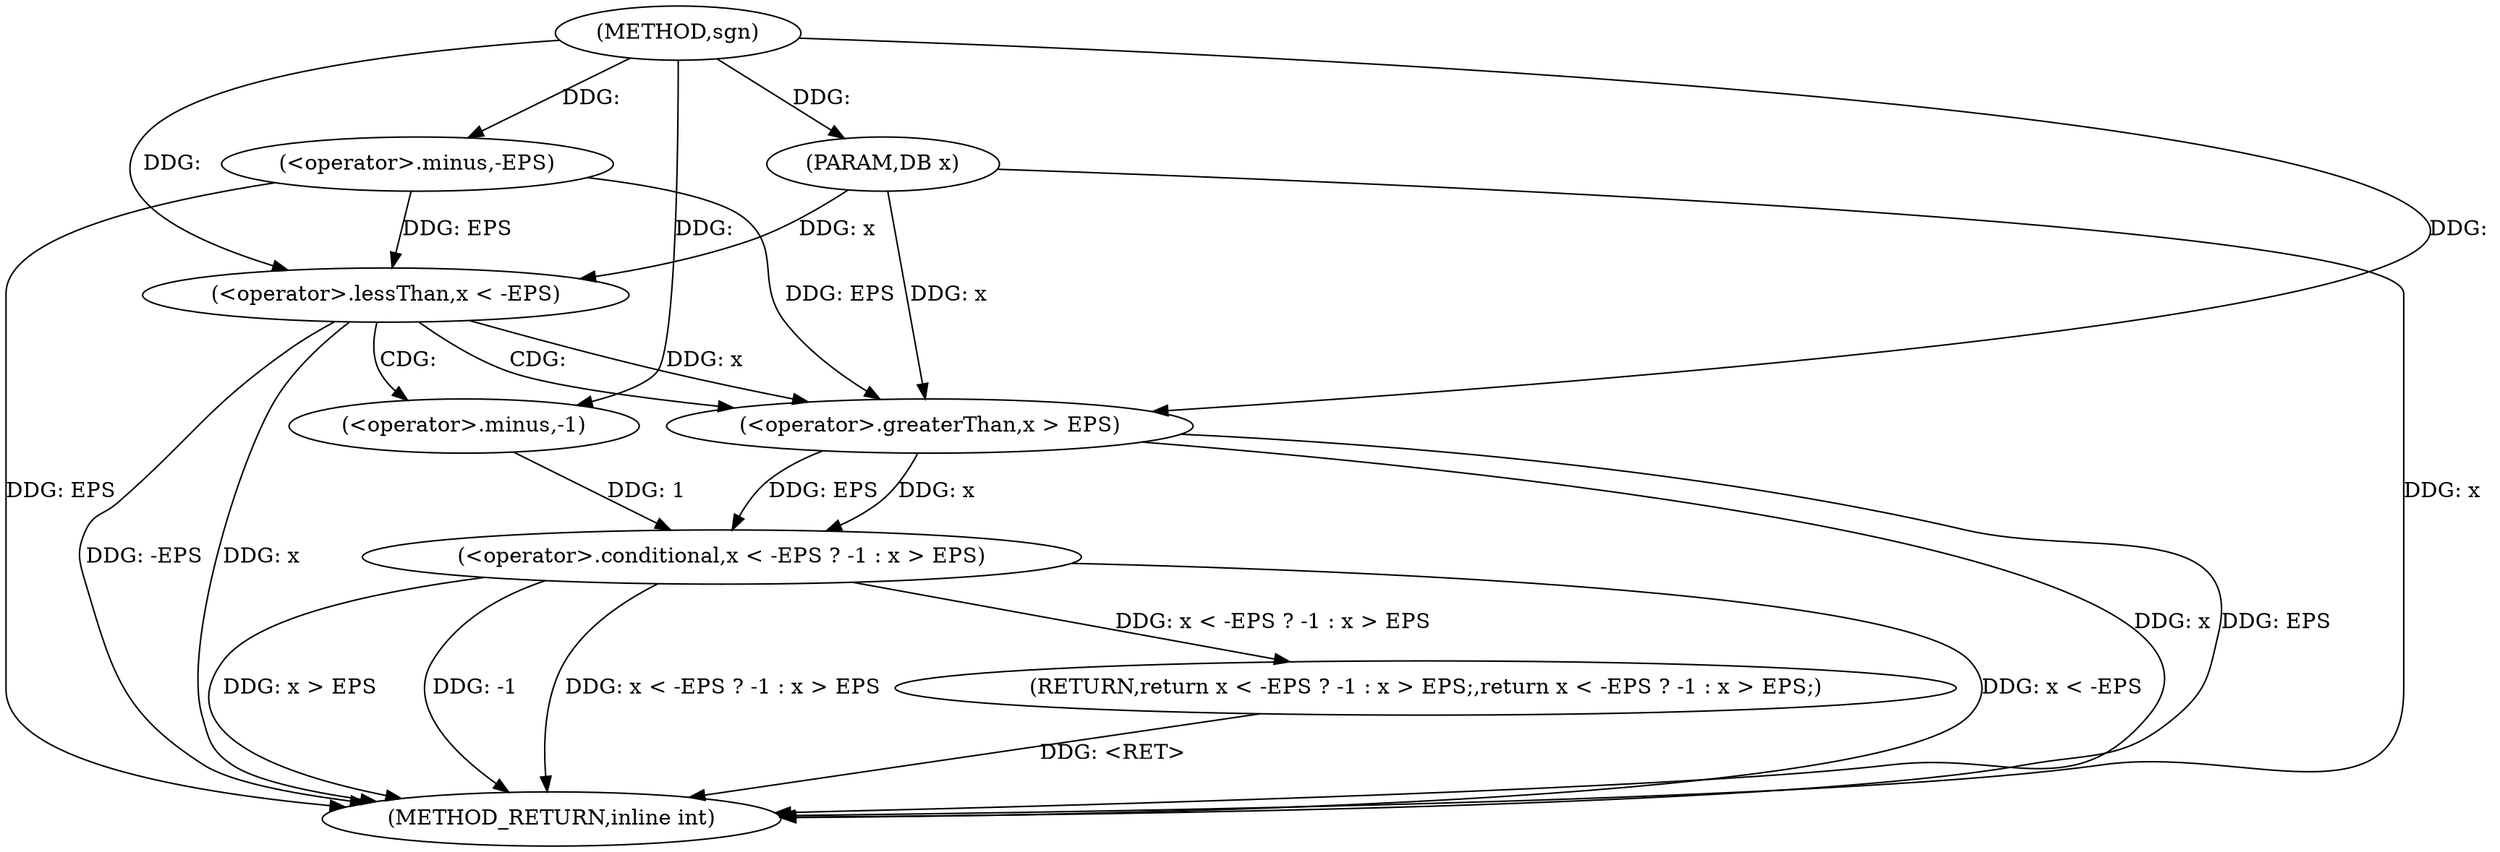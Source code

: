 digraph "sgn" {  
"1001538" [label = "(METHOD,sgn)" ]
"1001552" [label = "(METHOD_RETURN,inline int)" ]
"1001539" [label = "(PARAM,DB x)" ]
"1001541" [label = "(RETURN,return x < -EPS ? -1 : x > EPS;,return x < -EPS ? -1 : x > EPS;)" ]
"1001542" [label = "(<operator>.conditional,x < -EPS ? -1 : x > EPS)" ]
"1001543" [label = "(<operator>.lessThan,x < -EPS)" ]
"1001547" [label = "(<operator>.minus,-1)" ]
"1001549" [label = "(<operator>.greaterThan,x > EPS)" ]
"1001545" [label = "(<operator>.minus,-EPS)" ]
  "1001539" -> "1001552"  [ label = "DDG: x"] 
  "1001543" -> "1001552"  [ label = "DDG: x"] 
  "1001545" -> "1001552"  [ label = "DDG: EPS"] 
  "1001543" -> "1001552"  [ label = "DDG: -EPS"] 
  "1001542" -> "1001552"  [ label = "DDG: x < -EPS"] 
  "1001549" -> "1001552"  [ label = "DDG: x"] 
  "1001549" -> "1001552"  [ label = "DDG: EPS"] 
  "1001542" -> "1001552"  [ label = "DDG: x > EPS"] 
  "1001542" -> "1001552"  [ label = "DDG: -1"] 
  "1001542" -> "1001552"  [ label = "DDG: x < -EPS ? -1 : x > EPS"] 
  "1001541" -> "1001552"  [ label = "DDG: <RET>"] 
  "1001538" -> "1001539"  [ label = "DDG: "] 
  "1001542" -> "1001541"  [ label = "DDG: x < -EPS ? -1 : x > EPS"] 
  "1001547" -> "1001542"  [ label = "DDG: 1"] 
  "1001549" -> "1001542"  [ label = "DDG: EPS"] 
  "1001549" -> "1001542"  [ label = "DDG: x"] 
  "1001539" -> "1001543"  [ label = "DDG: x"] 
  "1001538" -> "1001543"  [ label = "DDG: "] 
  "1001545" -> "1001543"  [ label = "DDG: EPS"] 
  "1001538" -> "1001547"  [ label = "DDG: "] 
  "1001543" -> "1001549"  [ label = "DDG: x"] 
  "1001539" -> "1001549"  [ label = "DDG: x"] 
  "1001538" -> "1001549"  [ label = "DDG: "] 
  "1001545" -> "1001549"  [ label = "DDG: EPS"] 
  "1001538" -> "1001545"  [ label = "DDG: "] 
  "1001543" -> "1001547"  [ label = "CDG: "] 
  "1001543" -> "1001549"  [ label = "CDG: "] 
}
